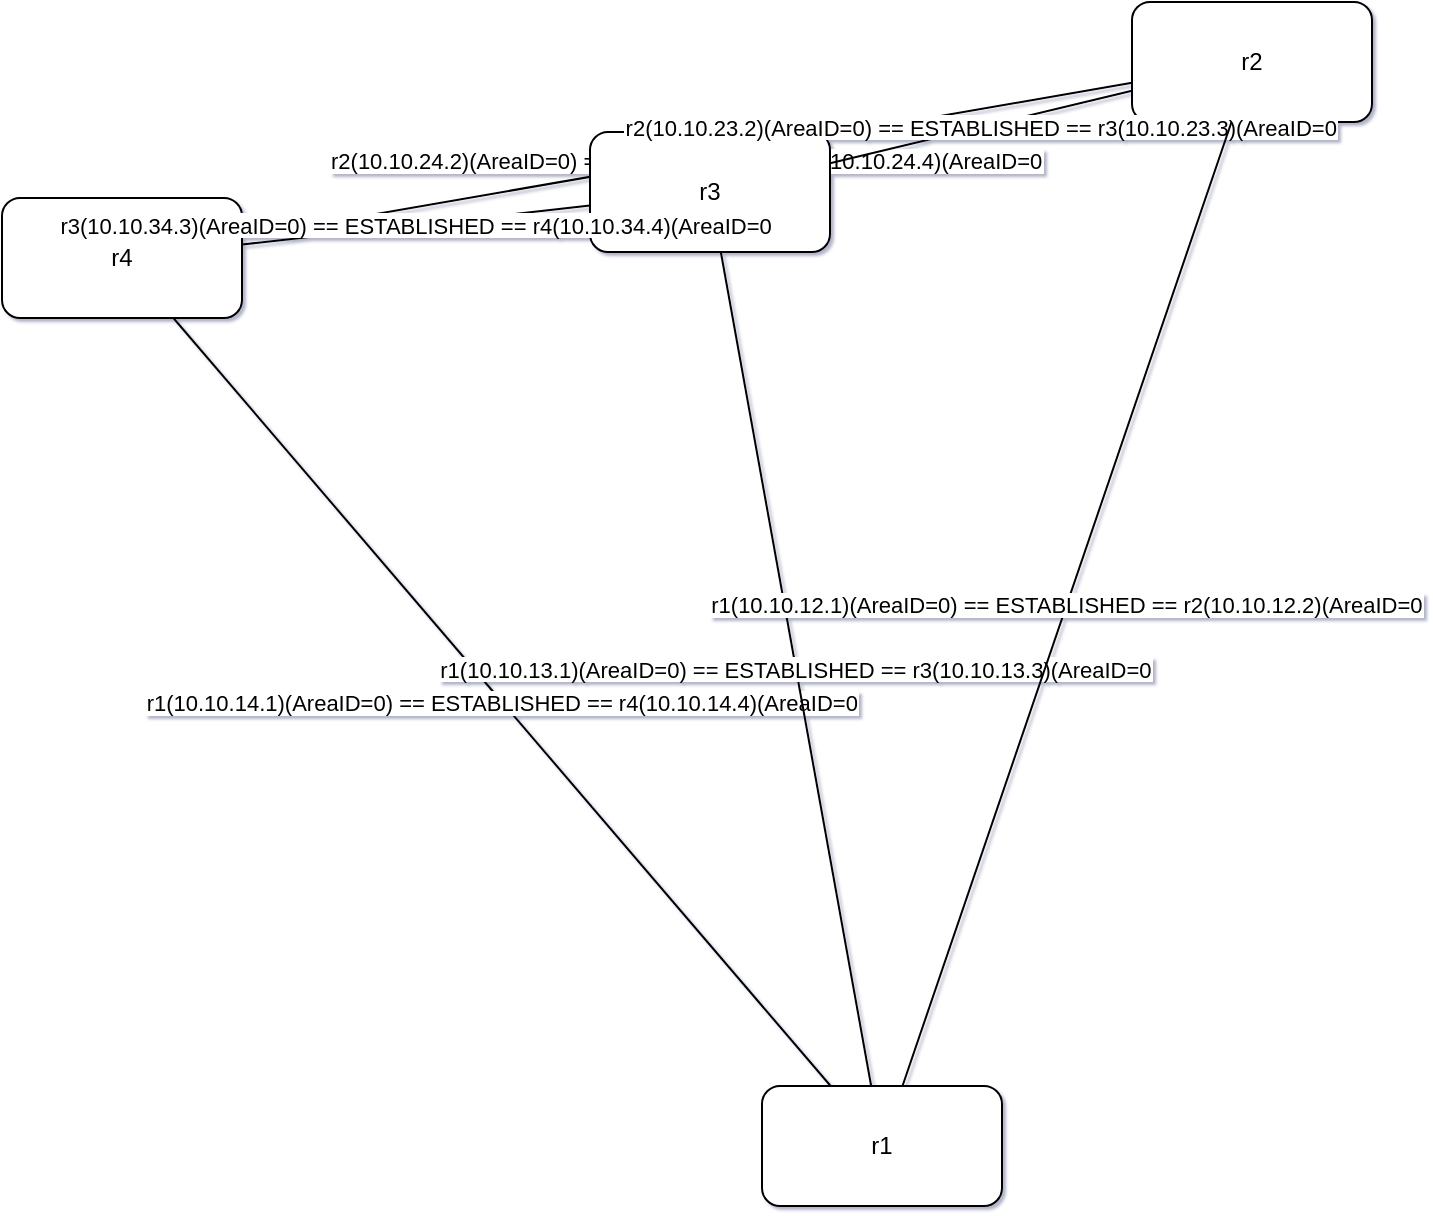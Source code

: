 <mxfile compressed="false" type="device">
    <diagram id="OSPF" name="OSPF">
      <mxGraphModel arrows="1" connect="1" dx="1360" dy="864" fold="1" grid="1" gridSize="10" guides="1" math="0" page="1" pageHeight="1169" pageScale="1" pageWidth="827" shadow="1" tooltips="1">
        <root>
          <mxCell id="0" />   
          <mxCell id="1" parent="0" />
        <object id="r2" label="r2">
      <mxCell parent="1" style="rounded=1;whiteSpace=wrap;html=1;" vertex="1">
          <mxGeometry as="geometry" height="60" width="120" x="1088" y="256" />
      </mxCell>
    </object><object id="r4" label="r4">
      <mxCell parent="1" style="rounded=1;whiteSpace=wrap;html=1;" vertex="1">
          <mxGeometry as="geometry" height="60" width="120" x="523" y="354" />
      </mxCell>
    </object><object id="ff78635a2ec589c5140b5a8a6017404b" label="r2(10.10.24.2)(AreaID=0) == ESTABLISHED == r4(10.10.24.4)(AreaID=0">
      <mxCell edge="1" parent="1" source="r2" style="endArrow=none;" target="r4">
          <mxGeometry as="geometry" relative="1" />
      </mxCell>
    </object><object id="r3" label="r3">
      <mxCell parent="1" style="rounded=1;whiteSpace=wrap;html=1;" vertex="1">
          <mxGeometry as="geometry" height="60" width="120" x="817" y="321" />
      </mxCell>
    </object><object id="63241213df36a211f3646fe632d81e7d" label="r2(10.10.23.2)(AreaID=0) == ESTABLISHED == r3(10.10.23.3)(AreaID=0">
      <mxCell edge="1" parent="1" source="r2" style="endArrow=none;" target="r3">
          <mxGeometry as="geometry" relative="1" />
      </mxCell>
    </object><object id="r1" label="r1">
      <mxCell parent="1" style="rounded=1;whiteSpace=wrap;html=1;" vertex="1">
          <mxGeometry as="geometry" height="60" width="120" x="903" y="798" />
      </mxCell>
    </object><object id="717953d3e855d5bd8f582817eed7540b" label="r1(10.10.14.1)(AreaID=0) == ESTABLISHED == r4(10.10.14.4)(AreaID=0">
      <mxCell edge="1" parent="1" source="r1" style="endArrow=none;" target="r4">
          <mxGeometry as="geometry" relative="1" />
      </mxCell>
    </object><object id="b98ede9ecb790def3915fb3f42222c97" label="r3(10.10.34.3)(AreaID=0) == ESTABLISHED == r4(10.10.34.4)(AreaID=0">
      <mxCell edge="1" parent="1" source="r3" style="endArrow=none;" target="r4">
          <mxGeometry as="geometry" relative="1" />
      </mxCell>
    </object><object id="c9cdbcfbf567bdc86c72c41e028ee8d7" label="r1(10.10.13.1)(AreaID=0) == ESTABLISHED == r3(10.10.13.3)(AreaID=0">
      <mxCell edge="1" parent="1" source="r1" style="endArrow=none;" target="r3">
          <mxGeometry as="geometry" relative="1" />
      </mxCell>
    </object><object id="5985a21ffe4291125ae06f434b24ae00" label="r1(10.10.12.1)(AreaID=0) == ESTABLISHED == r2(10.10.12.2)(AreaID=0">
      <mxCell edge="1" parent="1" source="r1" style="endArrow=none;" target="r2">
          <mxGeometry as="geometry" relative="1" />
      </mxCell>
    </object></root>
      </mxGraphModel>
    </diagram><diagram id="BGP" name="BGP">
      <mxGraphModel arrows="1" connect="1" dx="1360" dy="864" fold="1" grid="1" gridSize="10" guides="1" math="0" page="1" pageHeight="1169" pageScale="1" pageWidth="827" shadow="1" tooltips="1">
        <root>
          <mxCell id="0" />   
          <mxCell id="1" parent="0" />
        <object id="r3 (20)" label="r3 (20)">
      <mxCell parent="1" style="rounded=1;whiteSpace=wrap;html=1;" vertex="1">
          <mxGeometry as="geometry" height="60" width="120" x="248" y="424" />
      </mxCell>
    </object><object id="None (10)" label="None (10)">
      <mxCell parent="1" style="rounded=1;whiteSpace=wrap;html=1;" vertex="1">
          <mxGeometry as="geometry" height="60" width="120" x="688" y="0" />
      </mxCell>
    </object><object id="6ec0683f6489b22cdc9687843368a3a3" label="r3 (20)(10.10.13.3) == NOT_COMPATIBLE == None (10)(10.10.13.1)">
      <mxCell edge="1" parent="1" source="r3 (20)" style="endArrow=none;" target="None (10)">
          <mxGeometry as="geometry" relative="1" />
      </mxCell>
    </object></root>
      </mxGraphModel>
    </diagram><diagram id="L3" name="L3">
      <mxGraphModel arrows="1" connect="1" dx="1360" dy="864" fold="1" grid="1" gridSize="10" guides="1" math="0" page="1" pageHeight="1169" pageScale="1" pageWidth="827" shadow="1" tooltips="1">
        <root>
          <mxCell id="0" />   
          <mxCell id="1" parent="0" />
        <object id="r4" label="r4">
      <mxCell parent="1" style="rounded=1;whiteSpace=wrap;html=1;" vertex="1">
          <mxGeometry as="geometry" height="60" width="120" x="930" y="611" />
      </mxCell>
    </object><object id="h2" label="h2">
      <mxCell parent="1" style="rounded=1;whiteSpace=wrap;html=1;" vertex="1">
          <mxGeometry as="geometry" height="60" width="120" x="631" y="0" />
      </mxCell>
    </object><object id="ea0d51588cd6e369eba53be48298bb6a" label="r4(['10.10.20.1']) == VLAN 0 == h2(['10.10.20.20'])">
      <mxCell edge="1" parent="1" source="r4" style="endArrow=none;" target="h2">
          <mxGeometry as="geometry" relative="1" />
      </mxCell>
    </object><object id="r1" label="r1">
      <mxCell parent="1" style="rounded=1;whiteSpace=wrap;html=1;" vertex="1">
          <mxGeometry as="geometry" height="60" width="120" x="247" y="446" />
      </mxCell>
    </object><object id="7a719ea23852175e9d022b64f5052588" label="r4(['10.10.14.4']) == VLAN 1 == r1(['10.10.14.1'])">
      <mxCell edge="1" parent="1" source="r4" style="endArrow=none;" target="r1">
          <mxGeometry as="geometry" relative="1" />
      </mxCell>
    </object><object id="r3" label="r3">
      <mxCell parent="1" style="rounded=1;whiteSpace=wrap;html=1;" vertex="1">
          <mxGeometry as="geometry" height="60" width="120" x="457" y="685" />
      </mxCell>
    </object><object id="h4" label="h4">
      <mxCell parent="1" style="rounded=1;whiteSpace=wrap;html=1;" vertex="1">
          <mxGeometry as="geometry" height="60" width="120" x="773" y="353" />
      </mxCell>
    </object><object id="81cb2773d952d538529416e37f6ab74c" label="r3(['10.10.30.1']) == VLAN 2 == h4(['10.10.30.10'])">
      <mxCell edge="1" parent="1" source="r3" style="endArrow=none;" target="h4">
          <mxGeometry as="geometry" relative="1" />
      </mxCell>
    </object><object id="r2" label="r2">
      <mxCell parent="1" style="rounded=1;whiteSpace=wrap;html=1;" vertex="1">
          <mxGeometry as="geometry" height="60" width="120" x="772" y="854" />
      </mxCell>
    </object><object id="da9d707803a145721d2e0d6ccd1ce5eb" label="r1(['10.10.12.1']) == VLAN 3 == r2(['10.10.12.2'])">
      <mxCell edge="1" parent="1" source="r1" style="endArrow=none;" target="r2">
          <mxGeometry as="geometry" relative="1" />
      </mxCell>
    </object><object id="4aedcf42be8e36f0b02b5d9003a523ae" label="r2(['10.10.12.2']) == VLAN 4 == r1(['10.10.12.1'])">
      <mxCell edge="1" parent="1" source="r2" style="endArrow=none;" target="r1">
          <mxGeometry as="geometry" relative="1" />
      </mxCell>
    </object><object id="h3" label="h3">
      <mxCell parent="1" style="rounded=1;whiteSpace=wrap;html=1;" vertex="1">
          <mxGeometry as="geometry" height="60" width="120" x="413" y="561" />
      </mxCell>
    </object><object id="35efa0ab8df3ca559ef6394fba2e1c03" label="h3(['10.10.40.10']) == VLAN 5 == r1(['10.10.40.1'])">
      <mxCell edge="1" parent="1" source="h3" style="endArrow=none;" target="r1">
          <mxGeometry as="geometry" relative="1" />
      </mxCell>
    </object><object id="99625ae2e7775337dc302253da4a0090" label="r3(['10.10.34.3']) == VLAN 6 == r4(['10.10.34.4'])">
      <mxCell edge="1" parent="1" source="r3" style="endArrow=none;" target="r4">
          <mxGeometry as="geometry" relative="1" />
      </mxCell>
    </object><object id="8a493154a772b42f8776b9bce3c8a9db" label="r4(['10.10.34.4']) == VLAN 7 == r3(['10.10.34.3'])">
      <mxCell edge="1" parent="1" source="r4" style="endArrow=none;" target="r3">
          <mxGeometry as="geometry" relative="1" />
      </mxCell>
    </object><object id="f891eaec8cd56038df056b9bcd3517a7" label="r2(['10.10.24.2']) == VLAN 8 == r4(['10.10.24.4'])">
      <mxCell edge="1" parent="1" source="r2" style="endArrow=none;" target="r4">
          <mxGeometry as="geometry" relative="1" />
      </mxCell>
    </object><object id="b5d9029463eee40e2d817bdd2cc9ec0e" label="r3(['10.10.13.3']) == VLAN 9 == r1(['10.10.13.1'])">
      <mxCell edge="1" parent="1" source="r3" style="endArrow=none;" target="r1">
          <mxGeometry as="geometry" relative="1" />
      </mxCell>
    </object><object id="a10c633eb149f028e326483b18b1b169" label="r1(['10.10.13.1']) == VLAN 10 == r3(['10.10.13.3'])">
      <mxCell edge="1" parent="1" source="r1" style="endArrow=none;" target="r3">
          <mxGeometry as="geometry" relative="1" />
      </mxCell>
    </object><object id="1e5879eb31da1b5b086d6c098b4c7ec3" label="r1(['10.10.40.1']) == VLAN 11 == h3(['10.10.40.10'])">
      <mxCell edge="1" parent="1" source="r1" style="endArrow=none;" target="h3">
          <mxGeometry as="geometry" relative="1" />
      </mxCell>
    </object><object id="d6398cd501adc2679702f09272c322ef" label="r3(['10.10.23.3']) == VLAN 12 == r2(['10.10.23.2'])">
      <mxCell edge="1" parent="1" source="r3" style="endArrow=none;" target="r2">
          <mxGeometry as="geometry" relative="1" />
      </mxCell>
    </object><object id="h1" label="h1">
      <mxCell parent="1" style="rounded=1;whiteSpace=wrap;html=1;" vertex="1">
          <mxGeometry as="geometry" height="60" width="120" x="392" y="98" />
      </mxCell>
    </object><object id="5d48797b7cc8ecb2838bbb9111ea2f19" label="h1(['10.10.10.10']) == VLAN 13 == r2(['10.10.10.1'])">
      <mxCell edge="1" parent="1" source="h1" style="endArrow=none;" target="r2">
          <mxGeometry as="geometry" relative="1" />
      </mxCell>
    </object><object id="f974da9896d7677e15155f88c3cbc475" label="r2(['10.10.23.2']) == VLAN 14 == r3(['10.10.23.3'])">
      <mxCell edge="1" parent="1" source="r2" style="endArrow=none;" target="r3">
          <mxGeometry as="geometry" relative="1" />
      </mxCell>
    </object><object id="fe09bad25d16f8c50ff28285f9fcc44d" label="r1(['10.10.14.1']) == VLAN 15 == r4(['10.10.14.4'])">
      <mxCell edge="1" parent="1" source="r1" style="endArrow=none;" target="r4">
          <mxGeometry as="geometry" relative="1" />
      </mxCell>
    </object><object id="fc006d10b5b82a710db60b49b8d4c1df" label="r2(['10.10.10.1']) == VLAN 16 == h1(['10.10.10.10'])">
      <mxCell edge="1" parent="1" source="r2" style="endArrow=none;" target="h1">
          <mxGeometry as="geometry" relative="1" />
      </mxCell>
    </object><object id="fff4babb46c01340e93eb51eb00ea45b" label="r4(['10.10.24.4']) == VLAN 17 == r2(['10.10.24.2'])">
      <mxCell edge="1" parent="1" source="r4" style="endArrow=none;" target="r2">
          <mxGeometry as="geometry" relative="1" />
      </mxCell>
    </object><object id="a1aae93018a0944d22e2e827bae43ab2" label="h2(['10.10.20.20']) == VLAN 18 == r4(['10.10.20.1'])">
      <mxCell edge="1" parent="1" source="h2" style="endArrow=none;" target="r4">
          <mxGeometry as="geometry" relative="1" />
      </mxCell>
    </object><object id="c506ed7a0eb2e0e2ff889316be3b7bca" label="h4(['10.10.30.10']) == VLAN 19 == r3(['10.10.30.1'])">
      <mxCell edge="1" parent="1" source="h4" style="endArrow=none;" target="r3">
          <mxGeometry as="geometry" relative="1" />
      </mxCell>
    </object></root>
      </mxGraphModel>
    </diagram></mxfile>